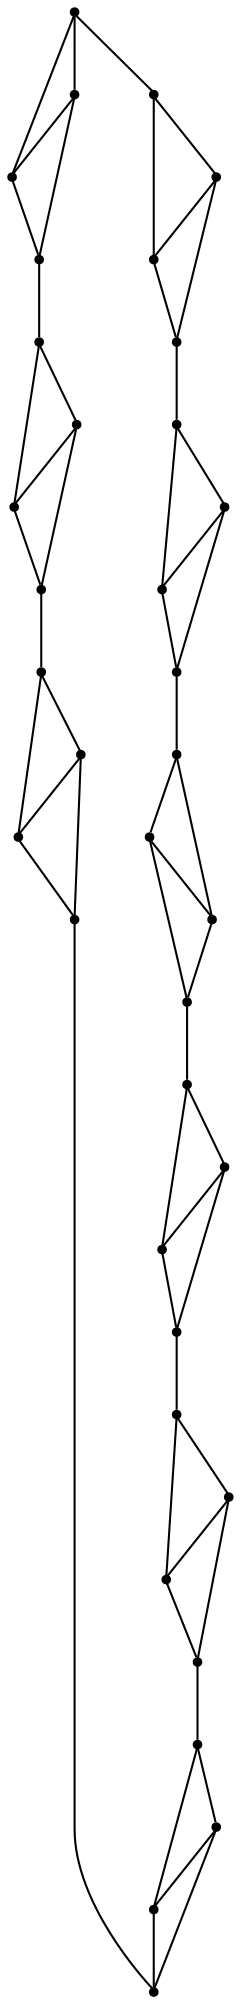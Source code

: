 graph {
  node [shape=point,comment="{\"directed\":false,\"doi\":\"10.1007/978-3-030-35802-0_33\",\"figure\":\"4 (2)\"}"]

  v0 [pos="1490.4301002495195,392.40549857355904"]
  v1 [pos="1447.6681293218244,392.40549857355904"]
  v2 [pos="1426.2897032917895,429.4318173504847"]
  v3 [pos="1404.9112772617543,466.4622057362667"]
  v4 [pos="1399.1811977661607,561.9014008816896"]
  v5 [pos="1383.5329784085545,503.49691808145855"]
  v6 [pos="1362.1545523785194,540.5232368583843"]
  v7 [pos="1362.1586220372521,349.6492977022252"]
  v8 [pos="1404.9154740973224,392.40549857355904"]
  v9 [pos="1362.1586220372521,392.40549857355904"]
  v10 [pos="1340.7792739751603,577.5536252441661"]
  v11 [pos="1335.0491944795667,672.9968899984453"]
  v12 [pos="1319.398749527341,614.588337589358"]
  v13 [pos="1319.405044780693,392.40549857355904"]
  v14 [pos="1298.020323497306,651.61872597514"]
  v15 [pos="1276.6408482583788,688.6198640472674"]
  v16 [pos="1255.2666190639118,725.6586460013154"]
  v17 [pos="1233.8881930338764,688.6366511837996"]
  v18 [pos="1233.8881930338766,762.7017519147734"]
  v19 [pos="1233.8881930338766,349.6492977022252"]
  v20 [pos="1276.645045093947,392.40549857355904"]
  v21 [pos="1233.8881930338764,392.40549857355904"]
  v22 [pos="1212.509894180677,651.6146563662837"]
  v23 [pos="1191.1314681506417,392.40549857355904"]
  v24 [pos="1169.7519929117148,577.5411620670437"]
  v25 [pos="1132.727318765022,598.9150021309392"]
  v26 [pos="1148.3777637172477,540.5189128989743"]
  v27 [pos="1191.1314681506417,614.5590872757033"]
  v28 [pos="1105.6188132393934,466.445672950288"]
  v29 [pos="1068.59111864286,487.85715689610436"]
  v30 [pos="1105.6188132393934,392.40549857355916"]
  v31 [pos="1041.4805146994474,355.3793069719102"]
  v32 [pos="1084.2394651773016,429.4234237822186"]
  v33 [pos="1126.9972392694285,503.50098769031484"]
  v34 [pos="1062.8610073530576,392.40549857355904"]
  v35 [pos="1148.3777637172477,392.40549857355904"]

  v0 -- v1 [id="-1",pos="1490.4301002495195,392.40549857355904 1447.6681293218244,392.40549857355904 1447.6681293218244,392.40549857355904 1447.6681293218244,392.40549857355904"]
  v31 -- v35 [id="-2",pos="1041.4805146994474,355.3793069719102 1148.3777637172477,392.40549857355904 1148.3777637172477,392.40549857355904 1148.3777637172477,392.40549857355904"]
  v2 -- v0 [id="-3",pos="1426.2897032917895,429.4318173504847 1490.4301002495195,392.40549857355904 1490.4301002495195,392.40549857355904 1490.4301002495195,392.40549857355904"]
  v3 -- v0 [id="-4",pos="1404.9112772617543,466.4622057362667 1490.4301002495195,392.40549857355904 1490.4301002495195,392.40549857355904 1490.4301002495195,392.40549857355904"]
  v34 -- v30 [id="-5",pos="1062.8610073530576,392.40549857355904 1105.6188132393934,392.40549857355916 1105.6188132393934,392.40549857355916 1105.6188132393934,392.40549857355916"]
  v30 -- v35 [id="-6",pos="1105.6188132393934,392.40549857355916 1148.3777637172477,392.40549857355904 1148.3777637172477,392.40549857355904 1148.3777637172477,392.40549857355904"]
  v35 -- v23 [id="-7",pos="1148.3777637172477,392.40549857355904 1191.1314681506417,392.40549857355904 1191.1314681506417,392.40549857355904 1191.1314681506417,392.40549857355904"]
  v23 -- v21 [id="-8",pos="1191.1314681506417,392.40549857355904 1233.8881930338764,392.40549857355904 1233.8881930338764,392.40549857355904 1233.8881930338764,392.40549857355904"]
  v21 -- v20 [id="-9",pos="1233.8881930338764,392.40549857355904 1276.645045093947,392.40549857355904 1276.645045093947,392.40549857355904 1276.645045093947,392.40549857355904"]
  v20 -- v13 [id="-10",pos="1276.645045093947,392.40549857355904 1319.405044780693,392.40549857355904 1319.405044780693,392.40549857355904 1319.405044780693,392.40549857355904"]
  v13 -- v9 [id="-11",pos="1319.405044780693,392.40549857355904 1362.1586220372521,392.40549857355904 1362.1586220372521,392.40549857355904 1362.1586220372521,392.40549857355904"]
  v9 -- v8 [id="-12",pos="1362.1586220372521,392.40549857355904 1404.9154740973224,392.40549857355904 1404.9154740973224,392.40549857355904 1404.9154740973224,392.40549857355904"]
  v8 -- v1 [id="-13",pos="1404.9154740973224,392.40549857355904 1447.6681293218244,392.40549857355904 1447.6681293218244,392.40549857355904 1447.6681293218244,392.40549857355904"]
  v34 -- v31 [id="-14",pos="1062.8610073530576,392.40549857355904 1041.4805146994474,355.3793069719102 1041.4805146994474,355.3793069719102 1041.4805146994474,355.3793069719102"]
  v34 -- v32 [id="-15",pos="1062.8610073530576,392.40549857355904 1084.2394651773016,429.4234237822186 1084.2394651773016,429.4234237822186 1084.2394651773016,429.4234237822186"]
  v32 -- v28 [id="-16",pos="1084.2394651773016,429.4234237822186 1105.6188132393934,466.445672950288 1105.6188132393934,466.445672950288 1105.6188132393934,466.445672950288"]
  v28 -- v33 [id="-17",pos="1105.6188132393934,466.445672950288 1126.9972392694285,503.50098769031484 1126.9972392694285,503.50098769031484 1126.9972392694285,503.50098769031484"]
  v33 -- v26 [id="-18",pos="1126.9972392694285,503.50098769031484 1148.3777637172477,540.5189128989743 1148.3777637172477,540.5189128989743 1148.3777637172477,540.5189128989743"]
  v26 -- v24 [id="-19",pos="1148.3777637172477,540.5189128989743 1169.7519929117148,577.5411620670437 1169.7519929117148,577.5411620670437 1169.7519929117148,577.5411620670437"]
  v24 -- v27 [id="-20",pos="1169.7519929117148,577.5411620670437 1191.1314681506417,614.5590872757033 1191.1314681506417,614.5590872757033 1191.1314681506417,614.5590872757033"]
  v27 -- v22 [id="-21",pos="1191.1314681506417,614.5590872757033 1212.509894180677,651.6146563662837 1212.509894180677,651.6146563662837 1212.509894180677,651.6146563662837"]
  v22 -- v17 [id="-22",pos="1212.509894180677,651.6146563662837 1233.8881930338764,688.6366511837996 1233.8881930338764,688.6366511837996 1233.8881930338764,688.6366511837996"]
  v17 -- v16 [id="-23",pos="1233.8881930338764,688.6366511837996 1255.2666190639118,725.6586460013154 1255.2666190639118,725.6586460013154 1255.2666190639118,725.6586460013154"]
  v4 -- v5 [id="-24",pos="1399.1811977661607,561.9014008816896 1383.5329784085545,503.49691808145855 1383.5329784085545,503.49691808145855 1383.5329784085545,503.49691808145855"]
  v6 -- v4 [id="-25",pos="1362.1545523785194,540.5232368583843 1399.1811977661607,561.9014008816896 1399.1811977661607,561.9014008816896 1399.1811977661607,561.9014008816896"]
  v29 -- v33 [id="-26",pos="1068.59111864286,487.85715689610436 1126.9972392694285,503.50098769031484 1126.9972392694285,503.50098769031484 1126.9972392694285,503.50098769031484"]
  v32 -- v29 [id="-27",pos="1084.2394651773016,429.4234237822186 1068.59111864286,487.85715689610436 1068.59111864286,487.85715689610436 1068.59111864286,487.85715689610436"]
  v30 -- v31 [id="-28",pos="1105.6188132393934,392.40549857355916 1041.4805146994474,355.3793069719102 1041.4805146994474,355.3793069719102 1041.4805146994474,355.3793069719102"]
  v28 -- v29 [id="-29",pos="1105.6188132393934,466.445672950288 1068.59111864286,487.85715689610436 1068.59111864286,487.85715689610436 1068.59111864286,487.85715689610436"]
  v7 -- v8 [id="-30",pos="1362.1586220372521,349.6492977022252 1404.9154740973224,392.40549857355904 1404.9154740973224,392.40549857355904 1404.9154740973224,392.40549857355904"]
  v9 -- v7 [id="-31",pos="1362.1586220372521,392.40549857355904 1362.1586220372521,349.6492977022252 1362.1586220372521,349.6492977022252 1362.1586220372521,349.6492977022252"]
  v25 -- v27 [id="-32",pos="1132.727318765022,598.9150021309392 1191.1314681506417,614.5590872757033 1191.1314681506417,614.5590872757033 1191.1314681506417,614.5590872757033"]
  v10 -- v4 [id="-33",pos="1340.7792739751603,577.5536252441661 1399.1811977661607,561.9014008816896 1399.1811977661607,561.9014008816896 1399.1811977661607,561.9014008816896"]
  v26 -- v25 [id="-34",pos="1148.3777637172477,540.5189128989743 1132.727318765022,598.9150021309392 1132.727318765022,598.9150021309392 1132.727318765022,598.9150021309392"]
  v11 -- v12 [id="-35",pos="1335.0491944795667,672.9968899984453 1319.398749527341,614.588337589358 1319.398749527341,614.588337589358 1319.398749527341,614.588337589358"]
  v24 -- v25 [id="-36",pos="1169.7519929117148,577.5411620670437 1132.727318765022,598.9150021309392 1132.727318765022,598.9150021309392 1132.727318765022,598.9150021309392"]
  v13 -- v7 [id="-37",pos="1319.405044780693,392.40549857355904 1362.1586220372521,349.6492977022252 1362.1586220372521,349.6492977022252 1362.1586220372521,349.6492977022252"]
  v23 -- v19 [id="-38",pos="1191.1314681506417,392.40549857355904 1233.8881930338766,349.6492977022252 1233.8881930338766,349.6492977022252 1233.8881930338766,349.6492977022252"]
  v14 -- v11 [id="-39",pos="1298.020323497306,651.61872597514 1335.0491944795667,672.9968899984453 1335.0491944795667,672.9968899984453 1335.0491944795667,672.9968899984453"]
  v22 -- v18 [id="-40",pos="1212.509894180677,651.6146563662837 1233.8881930338766,762.7017519147734 1233.8881930338766,762.7017519147734 1233.8881930338766,762.7017519147734"]
  v15 -- v11 [id="-41",pos="1276.6408482583788,688.6198640472674 1335.0491944795667,672.9968899984453 1335.0491944795667,672.9968899984453 1335.0491944795667,672.9968899984453"]
  v2 -- v1 [id="-42",pos="1426.2897032917895,429.4318173504847 1447.6681293218244,392.40549857355904 1447.6681293218244,392.40549857355904 1447.6681293218244,392.40549857355904"]
  v3 -- v2 [id="-43",pos="1404.9112772617543,466.4622057362667 1426.2897032917895,429.4318173504847 1426.2897032917895,429.4318173504847 1426.2897032917895,429.4318173504847"]
  v21 -- v19 [id="-44",pos="1233.8881930338764,392.40549857355904 1233.8881930338766,349.6492977022252 1233.8881930338766,349.6492977022252 1233.8881930338766,349.6492977022252"]
  v18 -- v16 [id="-45",pos="1233.8881930338766,762.7017519147734 1255.2666190639118,725.6586460013154 1255.2666190639118,725.6586460013154 1255.2666190639118,725.6586460013154"]
  v19 -- v20 [id="-46",pos="1233.8881930338766,349.6492977022252 1276.645045093947,392.40549857355904 1276.645045093947,392.40549857355904 1276.645045093947,392.40549857355904"]
  v17 -- v18 [id="-47",pos="1233.8881930338764,688.6366511837996 1233.8881930338766,762.7017519147734 1233.8881930338766,762.7017519147734 1233.8881930338766,762.7017519147734"]
  v16 -- v15 [id="-48",pos="1255.2666190639118,725.6586460013154 1276.6408482583788,688.6198640472674 1276.6408482583788,688.6198640472674 1276.6408482583788,688.6198640472674"]
  v15 -- v14 [id="-49",pos="1276.6408482583788,688.6198640472674 1298.020323497306,651.61872597514 1298.020323497306,651.61872597514 1298.020323497306,651.61872597514"]
  v14 -- v12 [id="-50",pos="1298.020323497306,651.61872597514 1319.398749527341,614.588337589358 1319.398749527341,614.588337589358 1319.398749527341,614.588337589358"]
  v12 -- v10 [id="-51",pos="1319.398749527341,614.588337589358 1340.7792739751603,577.5536252441661 1340.7792739751603,577.5536252441661 1340.7792739751603,577.5536252441661"]
  v10 -- v6 [id="-52",pos="1340.7792739751603,577.5536252441661 1362.1545523785194,540.5232368583843 1362.1545523785194,540.5232368583843 1362.1545523785194,540.5232368583843"]
  v6 -- v5 [id="-53",pos="1362.1545523785194,540.5232368583843 1383.5329784085545,503.49691808145855 1383.5329784085545,503.49691808145855 1383.5329784085545,503.49691808145855"]
  v5 -- v3 [id="-54",pos="1383.5329784085545,503.49691808145855 1404.9112772617543,466.4622057362667 1404.9112772617543,466.4622057362667 1404.9112772617543,466.4622057362667"]
}